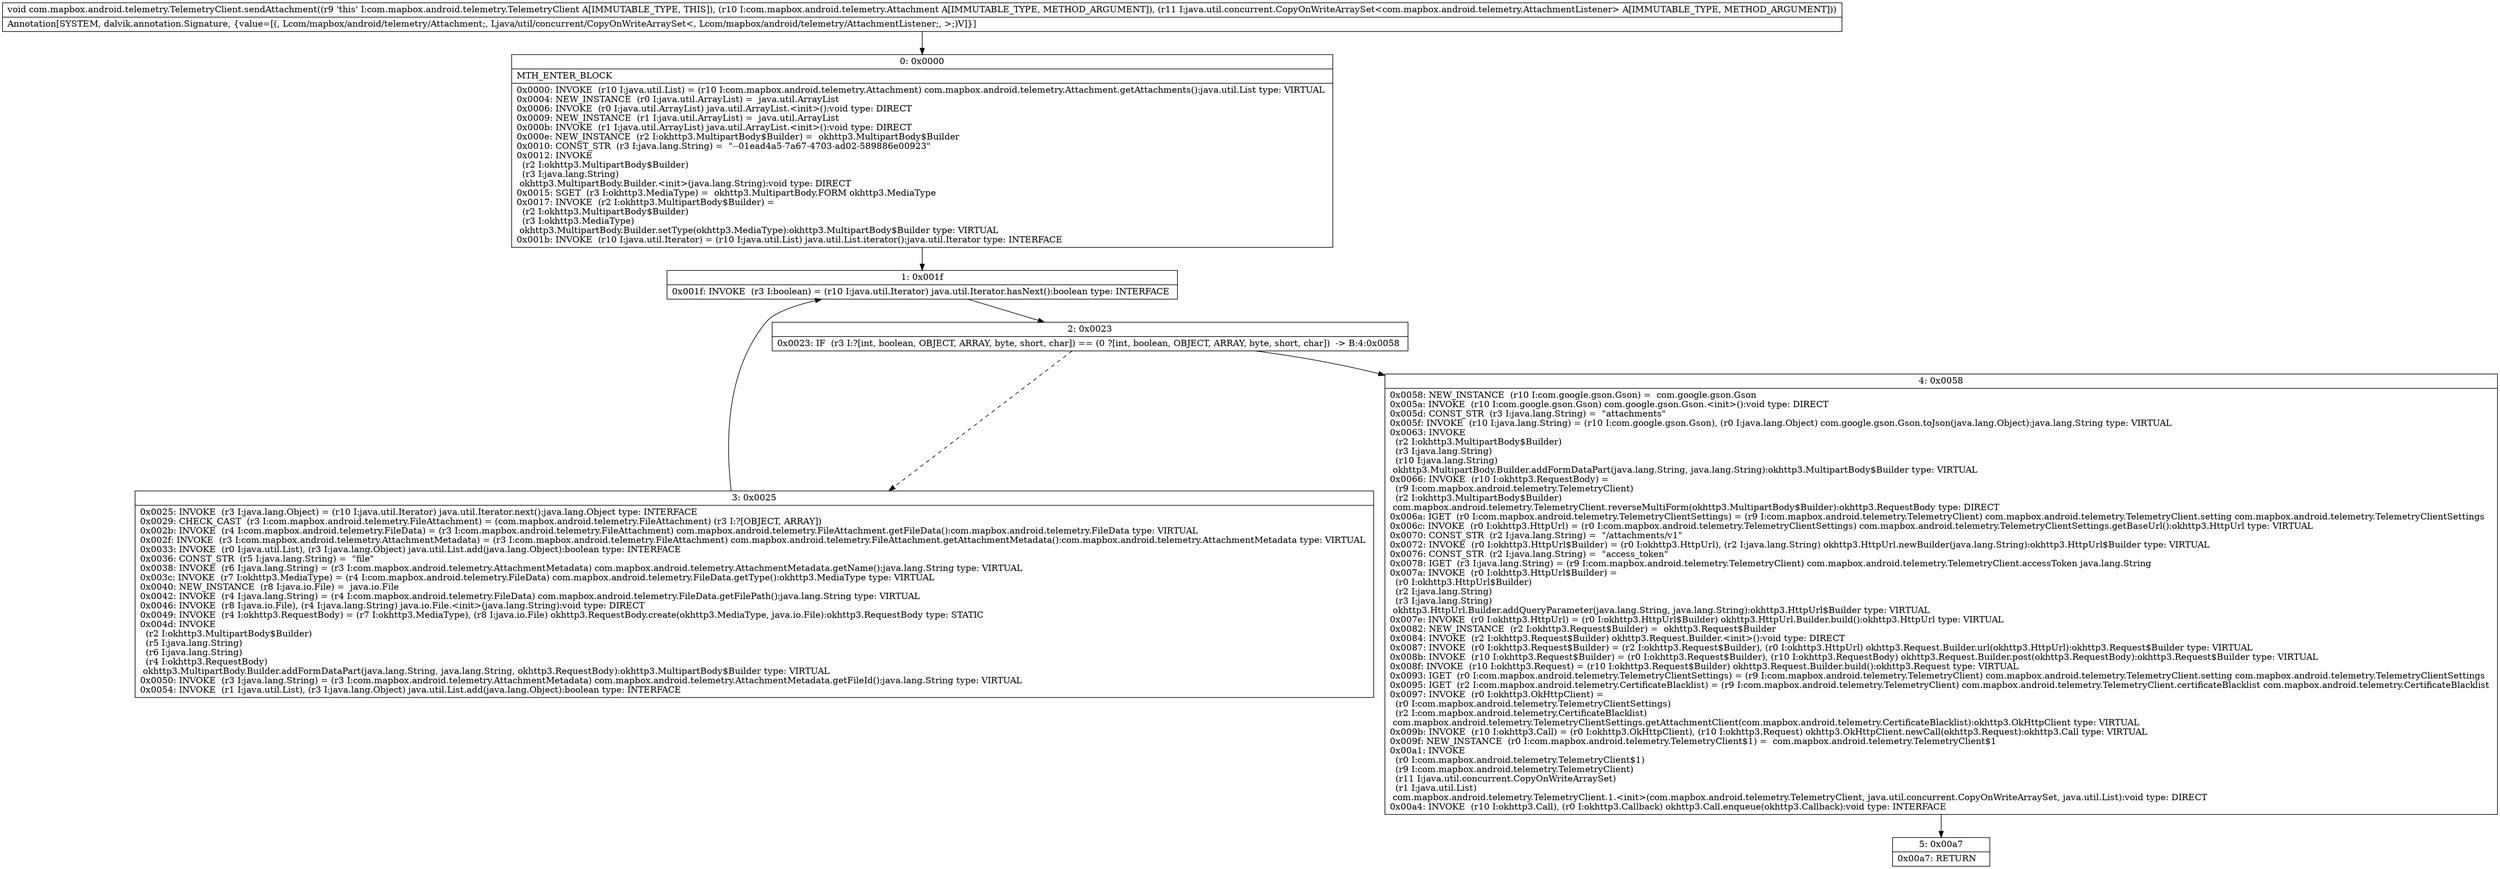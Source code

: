 digraph "CFG forcom.mapbox.android.telemetry.TelemetryClient.sendAttachment(Lcom\/mapbox\/android\/telemetry\/Attachment;Ljava\/util\/concurrent\/CopyOnWriteArraySet;)V" {
Node_0 [shape=record,label="{0\:\ 0x0000|MTH_ENTER_BLOCK\l|0x0000: INVOKE  (r10 I:java.util.List) = (r10 I:com.mapbox.android.telemetry.Attachment) com.mapbox.android.telemetry.Attachment.getAttachments():java.util.List type: VIRTUAL \l0x0004: NEW_INSTANCE  (r0 I:java.util.ArrayList) =  java.util.ArrayList \l0x0006: INVOKE  (r0 I:java.util.ArrayList) java.util.ArrayList.\<init\>():void type: DIRECT \l0x0009: NEW_INSTANCE  (r1 I:java.util.ArrayList) =  java.util.ArrayList \l0x000b: INVOKE  (r1 I:java.util.ArrayList) java.util.ArrayList.\<init\>():void type: DIRECT \l0x000e: NEW_INSTANCE  (r2 I:okhttp3.MultipartBody$Builder) =  okhttp3.MultipartBody$Builder \l0x0010: CONST_STR  (r3 I:java.lang.String) =  \"\-\-01ead4a5\-7a67\-4703\-ad02\-589886e00923\" \l0x0012: INVOKE  \l  (r2 I:okhttp3.MultipartBody$Builder)\l  (r3 I:java.lang.String)\l okhttp3.MultipartBody.Builder.\<init\>(java.lang.String):void type: DIRECT \l0x0015: SGET  (r3 I:okhttp3.MediaType) =  okhttp3.MultipartBody.FORM okhttp3.MediaType \l0x0017: INVOKE  (r2 I:okhttp3.MultipartBody$Builder) = \l  (r2 I:okhttp3.MultipartBody$Builder)\l  (r3 I:okhttp3.MediaType)\l okhttp3.MultipartBody.Builder.setType(okhttp3.MediaType):okhttp3.MultipartBody$Builder type: VIRTUAL \l0x001b: INVOKE  (r10 I:java.util.Iterator) = (r10 I:java.util.List) java.util.List.iterator():java.util.Iterator type: INTERFACE \l}"];
Node_1 [shape=record,label="{1\:\ 0x001f|0x001f: INVOKE  (r3 I:boolean) = (r10 I:java.util.Iterator) java.util.Iterator.hasNext():boolean type: INTERFACE \l}"];
Node_2 [shape=record,label="{2\:\ 0x0023|0x0023: IF  (r3 I:?[int, boolean, OBJECT, ARRAY, byte, short, char]) == (0 ?[int, boolean, OBJECT, ARRAY, byte, short, char])  \-\> B:4:0x0058 \l}"];
Node_3 [shape=record,label="{3\:\ 0x0025|0x0025: INVOKE  (r3 I:java.lang.Object) = (r10 I:java.util.Iterator) java.util.Iterator.next():java.lang.Object type: INTERFACE \l0x0029: CHECK_CAST  (r3 I:com.mapbox.android.telemetry.FileAttachment) = (com.mapbox.android.telemetry.FileAttachment) (r3 I:?[OBJECT, ARRAY]) \l0x002b: INVOKE  (r4 I:com.mapbox.android.telemetry.FileData) = (r3 I:com.mapbox.android.telemetry.FileAttachment) com.mapbox.android.telemetry.FileAttachment.getFileData():com.mapbox.android.telemetry.FileData type: VIRTUAL \l0x002f: INVOKE  (r3 I:com.mapbox.android.telemetry.AttachmentMetadata) = (r3 I:com.mapbox.android.telemetry.FileAttachment) com.mapbox.android.telemetry.FileAttachment.getAttachmentMetadata():com.mapbox.android.telemetry.AttachmentMetadata type: VIRTUAL \l0x0033: INVOKE  (r0 I:java.util.List), (r3 I:java.lang.Object) java.util.List.add(java.lang.Object):boolean type: INTERFACE \l0x0036: CONST_STR  (r5 I:java.lang.String) =  \"file\" \l0x0038: INVOKE  (r6 I:java.lang.String) = (r3 I:com.mapbox.android.telemetry.AttachmentMetadata) com.mapbox.android.telemetry.AttachmentMetadata.getName():java.lang.String type: VIRTUAL \l0x003c: INVOKE  (r7 I:okhttp3.MediaType) = (r4 I:com.mapbox.android.telemetry.FileData) com.mapbox.android.telemetry.FileData.getType():okhttp3.MediaType type: VIRTUAL \l0x0040: NEW_INSTANCE  (r8 I:java.io.File) =  java.io.File \l0x0042: INVOKE  (r4 I:java.lang.String) = (r4 I:com.mapbox.android.telemetry.FileData) com.mapbox.android.telemetry.FileData.getFilePath():java.lang.String type: VIRTUAL \l0x0046: INVOKE  (r8 I:java.io.File), (r4 I:java.lang.String) java.io.File.\<init\>(java.lang.String):void type: DIRECT \l0x0049: INVOKE  (r4 I:okhttp3.RequestBody) = (r7 I:okhttp3.MediaType), (r8 I:java.io.File) okhttp3.RequestBody.create(okhttp3.MediaType, java.io.File):okhttp3.RequestBody type: STATIC \l0x004d: INVOKE  \l  (r2 I:okhttp3.MultipartBody$Builder)\l  (r5 I:java.lang.String)\l  (r6 I:java.lang.String)\l  (r4 I:okhttp3.RequestBody)\l okhttp3.MultipartBody.Builder.addFormDataPart(java.lang.String, java.lang.String, okhttp3.RequestBody):okhttp3.MultipartBody$Builder type: VIRTUAL \l0x0050: INVOKE  (r3 I:java.lang.String) = (r3 I:com.mapbox.android.telemetry.AttachmentMetadata) com.mapbox.android.telemetry.AttachmentMetadata.getFileId():java.lang.String type: VIRTUAL \l0x0054: INVOKE  (r1 I:java.util.List), (r3 I:java.lang.Object) java.util.List.add(java.lang.Object):boolean type: INTERFACE \l}"];
Node_4 [shape=record,label="{4\:\ 0x0058|0x0058: NEW_INSTANCE  (r10 I:com.google.gson.Gson) =  com.google.gson.Gson \l0x005a: INVOKE  (r10 I:com.google.gson.Gson) com.google.gson.Gson.\<init\>():void type: DIRECT \l0x005d: CONST_STR  (r3 I:java.lang.String) =  \"attachments\" \l0x005f: INVOKE  (r10 I:java.lang.String) = (r10 I:com.google.gson.Gson), (r0 I:java.lang.Object) com.google.gson.Gson.toJson(java.lang.Object):java.lang.String type: VIRTUAL \l0x0063: INVOKE  \l  (r2 I:okhttp3.MultipartBody$Builder)\l  (r3 I:java.lang.String)\l  (r10 I:java.lang.String)\l okhttp3.MultipartBody.Builder.addFormDataPart(java.lang.String, java.lang.String):okhttp3.MultipartBody$Builder type: VIRTUAL \l0x0066: INVOKE  (r10 I:okhttp3.RequestBody) = \l  (r9 I:com.mapbox.android.telemetry.TelemetryClient)\l  (r2 I:okhttp3.MultipartBody$Builder)\l com.mapbox.android.telemetry.TelemetryClient.reverseMultiForm(okhttp3.MultipartBody$Builder):okhttp3.RequestBody type: DIRECT \l0x006a: IGET  (r0 I:com.mapbox.android.telemetry.TelemetryClientSettings) = (r9 I:com.mapbox.android.telemetry.TelemetryClient) com.mapbox.android.telemetry.TelemetryClient.setting com.mapbox.android.telemetry.TelemetryClientSettings \l0x006c: INVOKE  (r0 I:okhttp3.HttpUrl) = (r0 I:com.mapbox.android.telemetry.TelemetryClientSettings) com.mapbox.android.telemetry.TelemetryClientSettings.getBaseUrl():okhttp3.HttpUrl type: VIRTUAL \l0x0070: CONST_STR  (r2 I:java.lang.String) =  \"\/attachments\/v1\" \l0x0072: INVOKE  (r0 I:okhttp3.HttpUrl$Builder) = (r0 I:okhttp3.HttpUrl), (r2 I:java.lang.String) okhttp3.HttpUrl.newBuilder(java.lang.String):okhttp3.HttpUrl$Builder type: VIRTUAL \l0x0076: CONST_STR  (r2 I:java.lang.String) =  \"access_token\" \l0x0078: IGET  (r3 I:java.lang.String) = (r9 I:com.mapbox.android.telemetry.TelemetryClient) com.mapbox.android.telemetry.TelemetryClient.accessToken java.lang.String \l0x007a: INVOKE  (r0 I:okhttp3.HttpUrl$Builder) = \l  (r0 I:okhttp3.HttpUrl$Builder)\l  (r2 I:java.lang.String)\l  (r3 I:java.lang.String)\l okhttp3.HttpUrl.Builder.addQueryParameter(java.lang.String, java.lang.String):okhttp3.HttpUrl$Builder type: VIRTUAL \l0x007e: INVOKE  (r0 I:okhttp3.HttpUrl) = (r0 I:okhttp3.HttpUrl$Builder) okhttp3.HttpUrl.Builder.build():okhttp3.HttpUrl type: VIRTUAL \l0x0082: NEW_INSTANCE  (r2 I:okhttp3.Request$Builder) =  okhttp3.Request$Builder \l0x0084: INVOKE  (r2 I:okhttp3.Request$Builder) okhttp3.Request.Builder.\<init\>():void type: DIRECT \l0x0087: INVOKE  (r0 I:okhttp3.Request$Builder) = (r2 I:okhttp3.Request$Builder), (r0 I:okhttp3.HttpUrl) okhttp3.Request.Builder.url(okhttp3.HttpUrl):okhttp3.Request$Builder type: VIRTUAL \l0x008b: INVOKE  (r10 I:okhttp3.Request$Builder) = (r0 I:okhttp3.Request$Builder), (r10 I:okhttp3.RequestBody) okhttp3.Request.Builder.post(okhttp3.RequestBody):okhttp3.Request$Builder type: VIRTUAL \l0x008f: INVOKE  (r10 I:okhttp3.Request) = (r10 I:okhttp3.Request$Builder) okhttp3.Request.Builder.build():okhttp3.Request type: VIRTUAL \l0x0093: IGET  (r0 I:com.mapbox.android.telemetry.TelemetryClientSettings) = (r9 I:com.mapbox.android.telemetry.TelemetryClient) com.mapbox.android.telemetry.TelemetryClient.setting com.mapbox.android.telemetry.TelemetryClientSettings \l0x0095: IGET  (r2 I:com.mapbox.android.telemetry.CertificateBlacklist) = (r9 I:com.mapbox.android.telemetry.TelemetryClient) com.mapbox.android.telemetry.TelemetryClient.certificateBlacklist com.mapbox.android.telemetry.CertificateBlacklist \l0x0097: INVOKE  (r0 I:okhttp3.OkHttpClient) = \l  (r0 I:com.mapbox.android.telemetry.TelemetryClientSettings)\l  (r2 I:com.mapbox.android.telemetry.CertificateBlacklist)\l com.mapbox.android.telemetry.TelemetryClientSettings.getAttachmentClient(com.mapbox.android.telemetry.CertificateBlacklist):okhttp3.OkHttpClient type: VIRTUAL \l0x009b: INVOKE  (r10 I:okhttp3.Call) = (r0 I:okhttp3.OkHttpClient), (r10 I:okhttp3.Request) okhttp3.OkHttpClient.newCall(okhttp3.Request):okhttp3.Call type: VIRTUAL \l0x009f: NEW_INSTANCE  (r0 I:com.mapbox.android.telemetry.TelemetryClient$1) =  com.mapbox.android.telemetry.TelemetryClient$1 \l0x00a1: INVOKE  \l  (r0 I:com.mapbox.android.telemetry.TelemetryClient$1)\l  (r9 I:com.mapbox.android.telemetry.TelemetryClient)\l  (r11 I:java.util.concurrent.CopyOnWriteArraySet)\l  (r1 I:java.util.List)\l com.mapbox.android.telemetry.TelemetryClient.1.\<init\>(com.mapbox.android.telemetry.TelemetryClient, java.util.concurrent.CopyOnWriteArraySet, java.util.List):void type: DIRECT \l0x00a4: INVOKE  (r10 I:okhttp3.Call), (r0 I:okhttp3.Callback) okhttp3.Call.enqueue(okhttp3.Callback):void type: INTERFACE \l}"];
Node_5 [shape=record,label="{5\:\ 0x00a7|0x00a7: RETURN   \l}"];
MethodNode[shape=record,label="{void com.mapbox.android.telemetry.TelemetryClient.sendAttachment((r9 'this' I:com.mapbox.android.telemetry.TelemetryClient A[IMMUTABLE_TYPE, THIS]), (r10 I:com.mapbox.android.telemetry.Attachment A[IMMUTABLE_TYPE, METHOD_ARGUMENT]), (r11 I:java.util.concurrent.CopyOnWriteArraySet\<com.mapbox.android.telemetry.AttachmentListener\> A[IMMUTABLE_TYPE, METHOD_ARGUMENT]))  | Annotation[SYSTEM, dalvik.annotation.Signature, \{value=[(, Lcom\/mapbox\/android\/telemetry\/Attachment;, Ljava\/util\/concurrent\/CopyOnWriteArraySet\<, Lcom\/mapbox\/android\/telemetry\/AttachmentListener;, \>;)V]\}]\l}"];
MethodNode -> Node_0;
Node_0 -> Node_1;
Node_1 -> Node_2;
Node_2 -> Node_3[style=dashed];
Node_2 -> Node_4;
Node_3 -> Node_1;
Node_4 -> Node_5;
}

